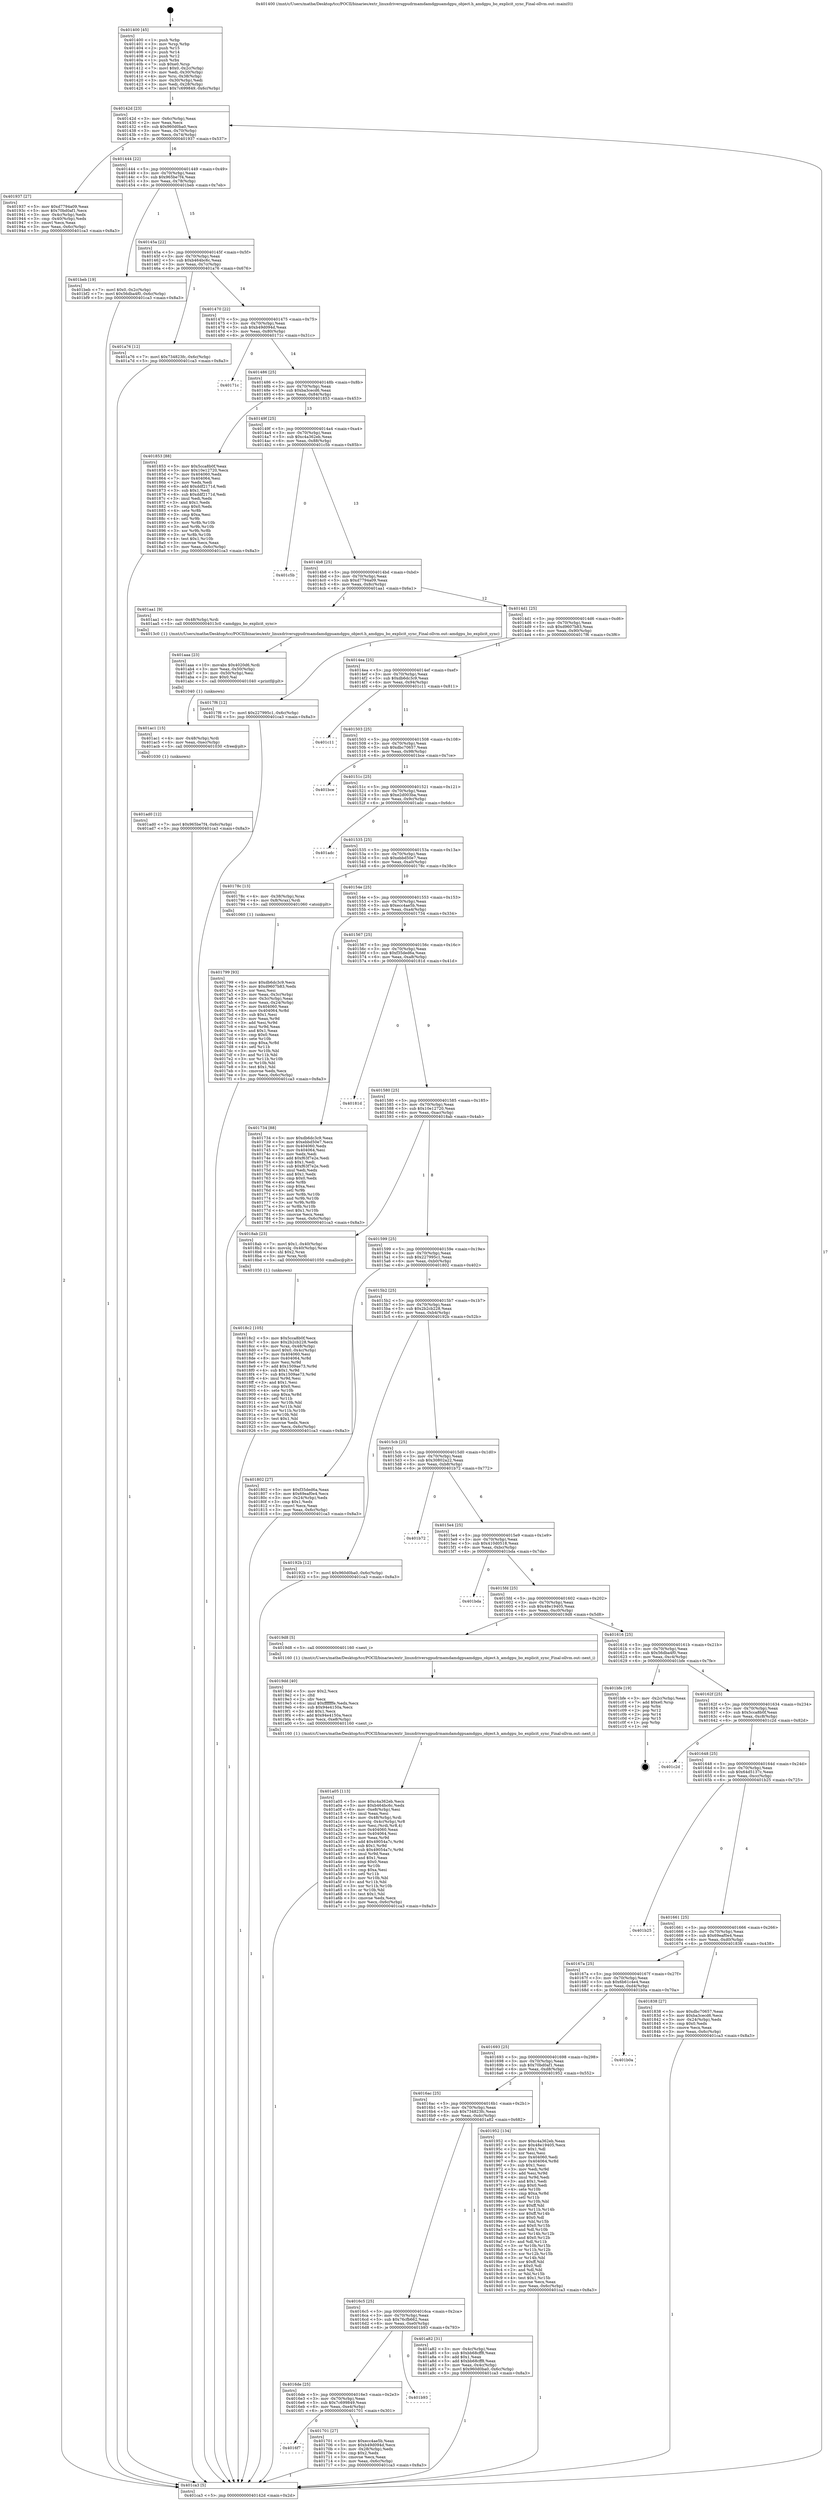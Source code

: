 digraph "0x401400" {
  label = "0x401400 (/mnt/c/Users/mathe/Desktop/tcc/POCII/binaries/extr_linuxdriversgpudrmamdamdgpuamdgpu_object.h_amdgpu_bo_explicit_sync_Final-ollvm.out::main(0))"
  labelloc = "t"
  node[shape=record]

  Entry [label="",width=0.3,height=0.3,shape=circle,fillcolor=black,style=filled]
  "0x40142d" [label="{
     0x40142d [23]\l
     | [instrs]\l
     &nbsp;&nbsp;0x40142d \<+3\>: mov -0x6c(%rbp),%eax\l
     &nbsp;&nbsp;0x401430 \<+2\>: mov %eax,%ecx\l
     &nbsp;&nbsp;0x401432 \<+6\>: sub $0x960d0ba0,%ecx\l
     &nbsp;&nbsp;0x401438 \<+3\>: mov %eax,-0x70(%rbp)\l
     &nbsp;&nbsp;0x40143b \<+3\>: mov %ecx,-0x74(%rbp)\l
     &nbsp;&nbsp;0x40143e \<+6\>: je 0000000000401937 \<main+0x537\>\l
  }"]
  "0x401937" [label="{
     0x401937 [27]\l
     | [instrs]\l
     &nbsp;&nbsp;0x401937 \<+5\>: mov $0xd7794a09,%eax\l
     &nbsp;&nbsp;0x40193c \<+5\>: mov $0x70bd0af1,%ecx\l
     &nbsp;&nbsp;0x401941 \<+3\>: mov -0x4c(%rbp),%edx\l
     &nbsp;&nbsp;0x401944 \<+3\>: cmp -0x40(%rbp),%edx\l
     &nbsp;&nbsp;0x401947 \<+3\>: cmovl %ecx,%eax\l
     &nbsp;&nbsp;0x40194a \<+3\>: mov %eax,-0x6c(%rbp)\l
     &nbsp;&nbsp;0x40194d \<+5\>: jmp 0000000000401ca3 \<main+0x8a3\>\l
  }"]
  "0x401444" [label="{
     0x401444 [22]\l
     | [instrs]\l
     &nbsp;&nbsp;0x401444 \<+5\>: jmp 0000000000401449 \<main+0x49\>\l
     &nbsp;&nbsp;0x401449 \<+3\>: mov -0x70(%rbp),%eax\l
     &nbsp;&nbsp;0x40144c \<+5\>: sub $0x965be7f4,%eax\l
     &nbsp;&nbsp;0x401451 \<+3\>: mov %eax,-0x78(%rbp)\l
     &nbsp;&nbsp;0x401454 \<+6\>: je 0000000000401beb \<main+0x7eb\>\l
  }"]
  Exit [label="",width=0.3,height=0.3,shape=circle,fillcolor=black,style=filled,peripheries=2]
  "0x401beb" [label="{
     0x401beb [19]\l
     | [instrs]\l
     &nbsp;&nbsp;0x401beb \<+7\>: movl $0x0,-0x2c(%rbp)\l
     &nbsp;&nbsp;0x401bf2 \<+7\>: movl $0x56dba4f0,-0x6c(%rbp)\l
     &nbsp;&nbsp;0x401bf9 \<+5\>: jmp 0000000000401ca3 \<main+0x8a3\>\l
  }"]
  "0x40145a" [label="{
     0x40145a [22]\l
     | [instrs]\l
     &nbsp;&nbsp;0x40145a \<+5\>: jmp 000000000040145f \<main+0x5f\>\l
     &nbsp;&nbsp;0x40145f \<+3\>: mov -0x70(%rbp),%eax\l
     &nbsp;&nbsp;0x401462 \<+5\>: sub $0xb464bc6c,%eax\l
     &nbsp;&nbsp;0x401467 \<+3\>: mov %eax,-0x7c(%rbp)\l
     &nbsp;&nbsp;0x40146a \<+6\>: je 0000000000401a76 \<main+0x676\>\l
  }"]
  "0x401ad0" [label="{
     0x401ad0 [12]\l
     | [instrs]\l
     &nbsp;&nbsp;0x401ad0 \<+7\>: movl $0x965be7f4,-0x6c(%rbp)\l
     &nbsp;&nbsp;0x401ad7 \<+5\>: jmp 0000000000401ca3 \<main+0x8a3\>\l
  }"]
  "0x401a76" [label="{
     0x401a76 [12]\l
     | [instrs]\l
     &nbsp;&nbsp;0x401a76 \<+7\>: movl $0x734823fc,-0x6c(%rbp)\l
     &nbsp;&nbsp;0x401a7d \<+5\>: jmp 0000000000401ca3 \<main+0x8a3\>\l
  }"]
  "0x401470" [label="{
     0x401470 [22]\l
     | [instrs]\l
     &nbsp;&nbsp;0x401470 \<+5\>: jmp 0000000000401475 \<main+0x75\>\l
     &nbsp;&nbsp;0x401475 \<+3\>: mov -0x70(%rbp),%eax\l
     &nbsp;&nbsp;0x401478 \<+5\>: sub $0xb49d094d,%eax\l
     &nbsp;&nbsp;0x40147d \<+3\>: mov %eax,-0x80(%rbp)\l
     &nbsp;&nbsp;0x401480 \<+6\>: je 000000000040171c \<main+0x31c\>\l
  }"]
  "0x401ac1" [label="{
     0x401ac1 [15]\l
     | [instrs]\l
     &nbsp;&nbsp;0x401ac1 \<+4\>: mov -0x48(%rbp),%rdi\l
     &nbsp;&nbsp;0x401ac5 \<+6\>: mov %eax,-0xec(%rbp)\l
     &nbsp;&nbsp;0x401acb \<+5\>: call 0000000000401030 \<free@plt\>\l
     | [calls]\l
     &nbsp;&nbsp;0x401030 \{1\} (unknown)\l
  }"]
  "0x40171c" [label="{
     0x40171c\l
  }", style=dashed]
  "0x401486" [label="{
     0x401486 [25]\l
     | [instrs]\l
     &nbsp;&nbsp;0x401486 \<+5\>: jmp 000000000040148b \<main+0x8b\>\l
     &nbsp;&nbsp;0x40148b \<+3\>: mov -0x70(%rbp),%eax\l
     &nbsp;&nbsp;0x40148e \<+5\>: sub $0xba3cecd6,%eax\l
     &nbsp;&nbsp;0x401493 \<+6\>: mov %eax,-0x84(%rbp)\l
     &nbsp;&nbsp;0x401499 \<+6\>: je 0000000000401853 \<main+0x453\>\l
  }"]
  "0x401aaa" [label="{
     0x401aaa [23]\l
     | [instrs]\l
     &nbsp;&nbsp;0x401aaa \<+10\>: movabs $0x4020d6,%rdi\l
     &nbsp;&nbsp;0x401ab4 \<+3\>: mov %eax,-0x50(%rbp)\l
     &nbsp;&nbsp;0x401ab7 \<+3\>: mov -0x50(%rbp),%esi\l
     &nbsp;&nbsp;0x401aba \<+2\>: mov $0x0,%al\l
     &nbsp;&nbsp;0x401abc \<+5\>: call 0000000000401040 \<printf@plt\>\l
     | [calls]\l
     &nbsp;&nbsp;0x401040 \{1\} (unknown)\l
  }"]
  "0x401853" [label="{
     0x401853 [88]\l
     | [instrs]\l
     &nbsp;&nbsp;0x401853 \<+5\>: mov $0x5cca8b0f,%eax\l
     &nbsp;&nbsp;0x401858 \<+5\>: mov $0x10e12720,%ecx\l
     &nbsp;&nbsp;0x40185d \<+7\>: mov 0x404060,%edx\l
     &nbsp;&nbsp;0x401864 \<+7\>: mov 0x404064,%esi\l
     &nbsp;&nbsp;0x40186b \<+2\>: mov %edx,%edi\l
     &nbsp;&nbsp;0x40186d \<+6\>: add $0xddf2171d,%edi\l
     &nbsp;&nbsp;0x401873 \<+3\>: sub $0x1,%edi\l
     &nbsp;&nbsp;0x401876 \<+6\>: sub $0xddf2171d,%edi\l
     &nbsp;&nbsp;0x40187c \<+3\>: imul %edi,%edx\l
     &nbsp;&nbsp;0x40187f \<+3\>: and $0x1,%edx\l
     &nbsp;&nbsp;0x401882 \<+3\>: cmp $0x0,%edx\l
     &nbsp;&nbsp;0x401885 \<+4\>: sete %r8b\l
     &nbsp;&nbsp;0x401889 \<+3\>: cmp $0xa,%esi\l
     &nbsp;&nbsp;0x40188c \<+4\>: setl %r9b\l
     &nbsp;&nbsp;0x401890 \<+3\>: mov %r8b,%r10b\l
     &nbsp;&nbsp;0x401893 \<+3\>: and %r9b,%r10b\l
     &nbsp;&nbsp;0x401896 \<+3\>: xor %r9b,%r8b\l
     &nbsp;&nbsp;0x401899 \<+3\>: or %r8b,%r10b\l
     &nbsp;&nbsp;0x40189c \<+4\>: test $0x1,%r10b\l
     &nbsp;&nbsp;0x4018a0 \<+3\>: cmovne %ecx,%eax\l
     &nbsp;&nbsp;0x4018a3 \<+3\>: mov %eax,-0x6c(%rbp)\l
     &nbsp;&nbsp;0x4018a6 \<+5\>: jmp 0000000000401ca3 \<main+0x8a3\>\l
  }"]
  "0x40149f" [label="{
     0x40149f [25]\l
     | [instrs]\l
     &nbsp;&nbsp;0x40149f \<+5\>: jmp 00000000004014a4 \<main+0xa4\>\l
     &nbsp;&nbsp;0x4014a4 \<+3\>: mov -0x70(%rbp),%eax\l
     &nbsp;&nbsp;0x4014a7 \<+5\>: sub $0xc4a362eb,%eax\l
     &nbsp;&nbsp;0x4014ac \<+6\>: mov %eax,-0x88(%rbp)\l
     &nbsp;&nbsp;0x4014b2 \<+6\>: je 0000000000401c5b \<main+0x85b\>\l
  }"]
  "0x401a05" [label="{
     0x401a05 [113]\l
     | [instrs]\l
     &nbsp;&nbsp;0x401a05 \<+5\>: mov $0xc4a362eb,%ecx\l
     &nbsp;&nbsp;0x401a0a \<+5\>: mov $0xb464bc6c,%edx\l
     &nbsp;&nbsp;0x401a0f \<+6\>: mov -0xe8(%rbp),%esi\l
     &nbsp;&nbsp;0x401a15 \<+3\>: imul %eax,%esi\l
     &nbsp;&nbsp;0x401a18 \<+4\>: mov -0x48(%rbp),%rdi\l
     &nbsp;&nbsp;0x401a1c \<+4\>: movslq -0x4c(%rbp),%r8\l
     &nbsp;&nbsp;0x401a20 \<+4\>: mov %esi,(%rdi,%r8,4)\l
     &nbsp;&nbsp;0x401a24 \<+7\>: mov 0x404060,%eax\l
     &nbsp;&nbsp;0x401a2b \<+7\>: mov 0x404064,%esi\l
     &nbsp;&nbsp;0x401a32 \<+3\>: mov %eax,%r9d\l
     &nbsp;&nbsp;0x401a35 \<+7\>: add $0x49054a7c,%r9d\l
     &nbsp;&nbsp;0x401a3c \<+4\>: sub $0x1,%r9d\l
     &nbsp;&nbsp;0x401a40 \<+7\>: sub $0x49054a7c,%r9d\l
     &nbsp;&nbsp;0x401a47 \<+4\>: imul %r9d,%eax\l
     &nbsp;&nbsp;0x401a4b \<+3\>: and $0x1,%eax\l
     &nbsp;&nbsp;0x401a4e \<+3\>: cmp $0x0,%eax\l
     &nbsp;&nbsp;0x401a51 \<+4\>: sete %r10b\l
     &nbsp;&nbsp;0x401a55 \<+3\>: cmp $0xa,%esi\l
     &nbsp;&nbsp;0x401a58 \<+4\>: setl %r11b\l
     &nbsp;&nbsp;0x401a5c \<+3\>: mov %r10b,%bl\l
     &nbsp;&nbsp;0x401a5f \<+3\>: and %r11b,%bl\l
     &nbsp;&nbsp;0x401a62 \<+3\>: xor %r11b,%r10b\l
     &nbsp;&nbsp;0x401a65 \<+3\>: or %r10b,%bl\l
     &nbsp;&nbsp;0x401a68 \<+3\>: test $0x1,%bl\l
     &nbsp;&nbsp;0x401a6b \<+3\>: cmovne %edx,%ecx\l
     &nbsp;&nbsp;0x401a6e \<+3\>: mov %ecx,-0x6c(%rbp)\l
     &nbsp;&nbsp;0x401a71 \<+5\>: jmp 0000000000401ca3 \<main+0x8a3\>\l
  }"]
  "0x401c5b" [label="{
     0x401c5b\l
  }", style=dashed]
  "0x4014b8" [label="{
     0x4014b8 [25]\l
     | [instrs]\l
     &nbsp;&nbsp;0x4014b8 \<+5\>: jmp 00000000004014bd \<main+0xbd\>\l
     &nbsp;&nbsp;0x4014bd \<+3\>: mov -0x70(%rbp),%eax\l
     &nbsp;&nbsp;0x4014c0 \<+5\>: sub $0xd7794a09,%eax\l
     &nbsp;&nbsp;0x4014c5 \<+6\>: mov %eax,-0x8c(%rbp)\l
     &nbsp;&nbsp;0x4014cb \<+6\>: je 0000000000401aa1 \<main+0x6a1\>\l
  }"]
  "0x4019dd" [label="{
     0x4019dd [40]\l
     | [instrs]\l
     &nbsp;&nbsp;0x4019dd \<+5\>: mov $0x2,%ecx\l
     &nbsp;&nbsp;0x4019e2 \<+1\>: cltd\l
     &nbsp;&nbsp;0x4019e3 \<+2\>: idiv %ecx\l
     &nbsp;&nbsp;0x4019e5 \<+6\>: imul $0xfffffffe,%edx,%ecx\l
     &nbsp;&nbsp;0x4019eb \<+6\>: sub $0x94e4150a,%ecx\l
     &nbsp;&nbsp;0x4019f1 \<+3\>: add $0x1,%ecx\l
     &nbsp;&nbsp;0x4019f4 \<+6\>: add $0x94e4150a,%ecx\l
     &nbsp;&nbsp;0x4019fa \<+6\>: mov %ecx,-0xe8(%rbp)\l
     &nbsp;&nbsp;0x401a00 \<+5\>: call 0000000000401160 \<next_i\>\l
     | [calls]\l
     &nbsp;&nbsp;0x401160 \{1\} (/mnt/c/Users/mathe/Desktop/tcc/POCII/binaries/extr_linuxdriversgpudrmamdamdgpuamdgpu_object.h_amdgpu_bo_explicit_sync_Final-ollvm.out::next_i)\l
  }"]
  "0x401aa1" [label="{
     0x401aa1 [9]\l
     | [instrs]\l
     &nbsp;&nbsp;0x401aa1 \<+4\>: mov -0x48(%rbp),%rdi\l
     &nbsp;&nbsp;0x401aa5 \<+5\>: call 00000000004013c0 \<amdgpu_bo_explicit_sync\>\l
     | [calls]\l
     &nbsp;&nbsp;0x4013c0 \{1\} (/mnt/c/Users/mathe/Desktop/tcc/POCII/binaries/extr_linuxdriversgpudrmamdamdgpuamdgpu_object.h_amdgpu_bo_explicit_sync_Final-ollvm.out::amdgpu_bo_explicit_sync)\l
  }"]
  "0x4014d1" [label="{
     0x4014d1 [25]\l
     | [instrs]\l
     &nbsp;&nbsp;0x4014d1 \<+5\>: jmp 00000000004014d6 \<main+0xd6\>\l
     &nbsp;&nbsp;0x4014d6 \<+3\>: mov -0x70(%rbp),%eax\l
     &nbsp;&nbsp;0x4014d9 \<+5\>: sub $0xd9607b83,%eax\l
     &nbsp;&nbsp;0x4014de \<+6\>: mov %eax,-0x90(%rbp)\l
     &nbsp;&nbsp;0x4014e4 \<+6\>: je 00000000004017f6 \<main+0x3f6\>\l
  }"]
  "0x4018c2" [label="{
     0x4018c2 [105]\l
     | [instrs]\l
     &nbsp;&nbsp;0x4018c2 \<+5\>: mov $0x5cca8b0f,%ecx\l
     &nbsp;&nbsp;0x4018c7 \<+5\>: mov $0x2b2cb228,%edx\l
     &nbsp;&nbsp;0x4018cc \<+4\>: mov %rax,-0x48(%rbp)\l
     &nbsp;&nbsp;0x4018d0 \<+7\>: movl $0x0,-0x4c(%rbp)\l
     &nbsp;&nbsp;0x4018d7 \<+7\>: mov 0x404060,%esi\l
     &nbsp;&nbsp;0x4018de \<+8\>: mov 0x404064,%r8d\l
     &nbsp;&nbsp;0x4018e6 \<+3\>: mov %esi,%r9d\l
     &nbsp;&nbsp;0x4018e9 \<+7\>: add $0x1509ae73,%r9d\l
     &nbsp;&nbsp;0x4018f0 \<+4\>: sub $0x1,%r9d\l
     &nbsp;&nbsp;0x4018f4 \<+7\>: sub $0x1509ae73,%r9d\l
     &nbsp;&nbsp;0x4018fb \<+4\>: imul %r9d,%esi\l
     &nbsp;&nbsp;0x4018ff \<+3\>: and $0x1,%esi\l
     &nbsp;&nbsp;0x401902 \<+3\>: cmp $0x0,%esi\l
     &nbsp;&nbsp;0x401905 \<+4\>: sete %r10b\l
     &nbsp;&nbsp;0x401909 \<+4\>: cmp $0xa,%r8d\l
     &nbsp;&nbsp;0x40190d \<+4\>: setl %r11b\l
     &nbsp;&nbsp;0x401911 \<+3\>: mov %r10b,%bl\l
     &nbsp;&nbsp;0x401914 \<+3\>: and %r11b,%bl\l
     &nbsp;&nbsp;0x401917 \<+3\>: xor %r11b,%r10b\l
     &nbsp;&nbsp;0x40191a \<+3\>: or %r10b,%bl\l
     &nbsp;&nbsp;0x40191d \<+3\>: test $0x1,%bl\l
     &nbsp;&nbsp;0x401920 \<+3\>: cmovne %edx,%ecx\l
     &nbsp;&nbsp;0x401923 \<+3\>: mov %ecx,-0x6c(%rbp)\l
     &nbsp;&nbsp;0x401926 \<+5\>: jmp 0000000000401ca3 \<main+0x8a3\>\l
  }"]
  "0x4017f6" [label="{
     0x4017f6 [12]\l
     | [instrs]\l
     &nbsp;&nbsp;0x4017f6 \<+7\>: movl $0x227995c1,-0x6c(%rbp)\l
     &nbsp;&nbsp;0x4017fd \<+5\>: jmp 0000000000401ca3 \<main+0x8a3\>\l
  }"]
  "0x4014ea" [label="{
     0x4014ea [25]\l
     | [instrs]\l
     &nbsp;&nbsp;0x4014ea \<+5\>: jmp 00000000004014ef \<main+0xef\>\l
     &nbsp;&nbsp;0x4014ef \<+3\>: mov -0x70(%rbp),%eax\l
     &nbsp;&nbsp;0x4014f2 \<+5\>: sub $0xdb6dc3c9,%eax\l
     &nbsp;&nbsp;0x4014f7 \<+6\>: mov %eax,-0x94(%rbp)\l
     &nbsp;&nbsp;0x4014fd \<+6\>: je 0000000000401c11 \<main+0x811\>\l
  }"]
  "0x401799" [label="{
     0x401799 [93]\l
     | [instrs]\l
     &nbsp;&nbsp;0x401799 \<+5\>: mov $0xdb6dc3c9,%ecx\l
     &nbsp;&nbsp;0x40179e \<+5\>: mov $0xd9607b83,%edx\l
     &nbsp;&nbsp;0x4017a3 \<+2\>: xor %esi,%esi\l
     &nbsp;&nbsp;0x4017a5 \<+3\>: mov %eax,-0x3c(%rbp)\l
     &nbsp;&nbsp;0x4017a8 \<+3\>: mov -0x3c(%rbp),%eax\l
     &nbsp;&nbsp;0x4017ab \<+3\>: mov %eax,-0x24(%rbp)\l
     &nbsp;&nbsp;0x4017ae \<+7\>: mov 0x404060,%eax\l
     &nbsp;&nbsp;0x4017b5 \<+8\>: mov 0x404064,%r8d\l
     &nbsp;&nbsp;0x4017bd \<+3\>: sub $0x1,%esi\l
     &nbsp;&nbsp;0x4017c0 \<+3\>: mov %eax,%r9d\l
     &nbsp;&nbsp;0x4017c3 \<+3\>: add %esi,%r9d\l
     &nbsp;&nbsp;0x4017c6 \<+4\>: imul %r9d,%eax\l
     &nbsp;&nbsp;0x4017ca \<+3\>: and $0x1,%eax\l
     &nbsp;&nbsp;0x4017cd \<+3\>: cmp $0x0,%eax\l
     &nbsp;&nbsp;0x4017d0 \<+4\>: sete %r10b\l
     &nbsp;&nbsp;0x4017d4 \<+4\>: cmp $0xa,%r8d\l
     &nbsp;&nbsp;0x4017d8 \<+4\>: setl %r11b\l
     &nbsp;&nbsp;0x4017dc \<+3\>: mov %r10b,%bl\l
     &nbsp;&nbsp;0x4017df \<+3\>: and %r11b,%bl\l
     &nbsp;&nbsp;0x4017e2 \<+3\>: xor %r11b,%r10b\l
     &nbsp;&nbsp;0x4017e5 \<+3\>: or %r10b,%bl\l
     &nbsp;&nbsp;0x4017e8 \<+3\>: test $0x1,%bl\l
     &nbsp;&nbsp;0x4017eb \<+3\>: cmovne %edx,%ecx\l
     &nbsp;&nbsp;0x4017ee \<+3\>: mov %ecx,-0x6c(%rbp)\l
     &nbsp;&nbsp;0x4017f1 \<+5\>: jmp 0000000000401ca3 \<main+0x8a3\>\l
  }"]
  "0x401c11" [label="{
     0x401c11\l
  }", style=dashed]
  "0x401503" [label="{
     0x401503 [25]\l
     | [instrs]\l
     &nbsp;&nbsp;0x401503 \<+5\>: jmp 0000000000401508 \<main+0x108\>\l
     &nbsp;&nbsp;0x401508 \<+3\>: mov -0x70(%rbp),%eax\l
     &nbsp;&nbsp;0x40150b \<+5\>: sub $0xdbc70657,%eax\l
     &nbsp;&nbsp;0x401510 \<+6\>: mov %eax,-0x98(%rbp)\l
     &nbsp;&nbsp;0x401516 \<+6\>: je 0000000000401bce \<main+0x7ce\>\l
  }"]
  "0x401400" [label="{
     0x401400 [45]\l
     | [instrs]\l
     &nbsp;&nbsp;0x401400 \<+1\>: push %rbp\l
     &nbsp;&nbsp;0x401401 \<+3\>: mov %rsp,%rbp\l
     &nbsp;&nbsp;0x401404 \<+2\>: push %r15\l
     &nbsp;&nbsp;0x401406 \<+2\>: push %r14\l
     &nbsp;&nbsp;0x401408 \<+2\>: push %r12\l
     &nbsp;&nbsp;0x40140a \<+1\>: push %rbx\l
     &nbsp;&nbsp;0x40140b \<+7\>: sub $0xe0,%rsp\l
     &nbsp;&nbsp;0x401412 \<+7\>: movl $0x0,-0x2c(%rbp)\l
     &nbsp;&nbsp;0x401419 \<+3\>: mov %edi,-0x30(%rbp)\l
     &nbsp;&nbsp;0x40141c \<+4\>: mov %rsi,-0x38(%rbp)\l
     &nbsp;&nbsp;0x401420 \<+3\>: mov -0x30(%rbp),%edi\l
     &nbsp;&nbsp;0x401423 \<+3\>: mov %edi,-0x28(%rbp)\l
     &nbsp;&nbsp;0x401426 \<+7\>: movl $0x7c699849,-0x6c(%rbp)\l
  }"]
  "0x401bce" [label="{
     0x401bce\l
  }", style=dashed]
  "0x40151c" [label="{
     0x40151c [25]\l
     | [instrs]\l
     &nbsp;&nbsp;0x40151c \<+5\>: jmp 0000000000401521 \<main+0x121\>\l
     &nbsp;&nbsp;0x401521 \<+3\>: mov -0x70(%rbp),%eax\l
     &nbsp;&nbsp;0x401524 \<+5\>: sub $0xe2d003ba,%eax\l
     &nbsp;&nbsp;0x401529 \<+6\>: mov %eax,-0x9c(%rbp)\l
     &nbsp;&nbsp;0x40152f \<+6\>: je 0000000000401adc \<main+0x6dc\>\l
  }"]
  "0x401ca3" [label="{
     0x401ca3 [5]\l
     | [instrs]\l
     &nbsp;&nbsp;0x401ca3 \<+5\>: jmp 000000000040142d \<main+0x2d\>\l
  }"]
  "0x401adc" [label="{
     0x401adc\l
  }", style=dashed]
  "0x401535" [label="{
     0x401535 [25]\l
     | [instrs]\l
     &nbsp;&nbsp;0x401535 \<+5\>: jmp 000000000040153a \<main+0x13a\>\l
     &nbsp;&nbsp;0x40153a \<+3\>: mov -0x70(%rbp),%eax\l
     &nbsp;&nbsp;0x40153d \<+5\>: sub $0xebbd50e7,%eax\l
     &nbsp;&nbsp;0x401542 \<+6\>: mov %eax,-0xa0(%rbp)\l
     &nbsp;&nbsp;0x401548 \<+6\>: je 000000000040178c \<main+0x38c\>\l
  }"]
  "0x4016f7" [label="{
     0x4016f7\l
  }", style=dashed]
  "0x40178c" [label="{
     0x40178c [13]\l
     | [instrs]\l
     &nbsp;&nbsp;0x40178c \<+4\>: mov -0x38(%rbp),%rax\l
     &nbsp;&nbsp;0x401790 \<+4\>: mov 0x8(%rax),%rdi\l
     &nbsp;&nbsp;0x401794 \<+5\>: call 0000000000401060 \<atoi@plt\>\l
     | [calls]\l
     &nbsp;&nbsp;0x401060 \{1\} (unknown)\l
  }"]
  "0x40154e" [label="{
     0x40154e [25]\l
     | [instrs]\l
     &nbsp;&nbsp;0x40154e \<+5\>: jmp 0000000000401553 \<main+0x153\>\l
     &nbsp;&nbsp;0x401553 \<+3\>: mov -0x70(%rbp),%eax\l
     &nbsp;&nbsp;0x401556 \<+5\>: sub $0xecc4ae5b,%eax\l
     &nbsp;&nbsp;0x40155b \<+6\>: mov %eax,-0xa4(%rbp)\l
     &nbsp;&nbsp;0x401561 \<+6\>: je 0000000000401734 \<main+0x334\>\l
  }"]
  "0x401701" [label="{
     0x401701 [27]\l
     | [instrs]\l
     &nbsp;&nbsp;0x401701 \<+5\>: mov $0xecc4ae5b,%eax\l
     &nbsp;&nbsp;0x401706 \<+5\>: mov $0xb49d094d,%ecx\l
     &nbsp;&nbsp;0x40170b \<+3\>: mov -0x28(%rbp),%edx\l
     &nbsp;&nbsp;0x40170e \<+3\>: cmp $0x2,%edx\l
     &nbsp;&nbsp;0x401711 \<+3\>: cmovne %ecx,%eax\l
     &nbsp;&nbsp;0x401714 \<+3\>: mov %eax,-0x6c(%rbp)\l
     &nbsp;&nbsp;0x401717 \<+5\>: jmp 0000000000401ca3 \<main+0x8a3\>\l
  }"]
  "0x401734" [label="{
     0x401734 [88]\l
     | [instrs]\l
     &nbsp;&nbsp;0x401734 \<+5\>: mov $0xdb6dc3c9,%eax\l
     &nbsp;&nbsp;0x401739 \<+5\>: mov $0xebbd50e7,%ecx\l
     &nbsp;&nbsp;0x40173e \<+7\>: mov 0x404060,%edx\l
     &nbsp;&nbsp;0x401745 \<+7\>: mov 0x404064,%esi\l
     &nbsp;&nbsp;0x40174c \<+2\>: mov %edx,%edi\l
     &nbsp;&nbsp;0x40174e \<+6\>: add $0xf63f7e2e,%edi\l
     &nbsp;&nbsp;0x401754 \<+3\>: sub $0x1,%edi\l
     &nbsp;&nbsp;0x401757 \<+6\>: sub $0xf63f7e2e,%edi\l
     &nbsp;&nbsp;0x40175d \<+3\>: imul %edi,%edx\l
     &nbsp;&nbsp;0x401760 \<+3\>: and $0x1,%edx\l
     &nbsp;&nbsp;0x401763 \<+3\>: cmp $0x0,%edx\l
     &nbsp;&nbsp;0x401766 \<+4\>: sete %r8b\l
     &nbsp;&nbsp;0x40176a \<+3\>: cmp $0xa,%esi\l
     &nbsp;&nbsp;0x40176d \<+4\>: setl %r9b\l
     &nbsp;&nbsp;0x401771 \<+3\>: mov %r8b,%r10b\l
     &nbsp;&nbsp;0x401774 \<+3\>: and %r9b,%r10b\l
     &nbsp;&nbsp;0x401777 \<+3\>: xor %r9b,%r8b\l
     &nbsp;&nbsp;0x40177a \<+3\>: or %r8b,%r10b\l
     &nbsp;&nbsp;0x40177d \<+4\>: test $0x1,%r10b\l
     &nbsp;&nbsp;0x401781 \<+3\>: cmovne %ecx,%eax\l
     &nbsp;&nbsp;0x401784 \<+3\>: mov %eax,-0x6c(%rbp)\l
     &nbsp;&nbsp;0x401787 \<+5\>: jmp 0000000000401ca3 \<main+0x8a3\>\l
  }"]
  "0x401567" [label="{
     0x401567 [25]\l
     | [instrs]\l
     &nbsp;&nbsp;0x401567 \<+5\>: jmp 000000000040156c \<main+0x16c\>\l
     &nbsp;&nbsp;0x40156c \<+3\>: mov -0x70(%rbp),%eax\l
     &nbsp;&nbsp;0x40156f \<+5\>: sub $0xf35ded6a,%eax\l
     &nbsp;&nbsp;0x401574 \<+6\>: mov %eax,-0xa8(%rbp)\l
     &nbsp;&nbsp;0x40157a \<+6\>: je 000000000040181d \<main+0x41d\>\l
  }"]
  "0x4016de" [label="{
     0x4016de [25]\l
     | [instrs]\l
     &nbsp;&nbsp;0x4016de \<+5\>: jmp 00000000004016e3 \<main+0x2e3\>\l
     &nbsp;&nbsp;0x4016e3 \<+3\>: mov -0x70(%rbp),%eax\l
     &nbsp;&nbsp;0x4016e6 \<+5\>: sub $0x7c699849,%eax\l
     &nbsp;&nbsp;0x4016eb \<+6\>: mov %eax,-0xe4(%rbp)\l
     &nbsp;&nbsp;0x4016f1 \<+6\>: je 0000000000401701 \<main+0x301\>\l
  }"]
  "0x40181d" [label="{
     0x40181d\l
  }", style=dashed]
  "0x401580" [label="{
     0x401580 [25]\l
     | [instrs]\l
     &nbsp;&nbsp;0x401580 \<+5\>: jmp 0000000000401585 \<main+0x185\>\l
     &nbsp;&nbsp;0x401585 \<+3\>: mov -0x70(%rbp),%eax\l
     &nbsp;&nbsp;0x401588 \<+5\>: sub $0x10e12720,%eax\l
     &nbsp;&nbsp;0x40158d \<+6\>: mov %eax,-0xac(%rbp)\l
     &nbsp;&nbsp;0x401593 \<+6\>: je 00000000004018ab \<main+0x4ab\>\l
  }"]
  "0x401b93" [label="{
     0x401b93\l
  }", style=dashed]
  "0x4018ab" [label="{
     0x4018ab [23]\l
     | [instrs]\l
     &nbsp;&nbsp;0x4018ab \<+7\>: movl $0x1,-0x40(%rbp)\l
     &nbsp;&nbsp;0x4018b2 \<+4\>: movslq -0x40(%rbp),%rax\l
     &nbsp;&nbsp;0x4018b6 \<+4\>: shl $0x2,%rax\l
     &nbsp;&nbsp;0x4018ba \<+3\>: mov %rax,%rdi\l
     &nbsp;&nbsp;0x4018bd \<+5\>: call 0000000000401050 \<malloc@plt\>\l
     | [calls]\l
     &nbsp;&nbsp;0x401050 \{1\} (unknown)\l
  }"]
  "0x401599" [label="{
     0x401599 [25]\l
     | [instrs]\l
     &nbsp;&nbsp;0x401599 \<+5\>: jmp 000000000040159e \<main+0x19e\>\l
     &nbsp;&nbsp;0x40159e \<+3\>: mov -0x70(%rbp),%eax\l
     &nbsp;&nbsp;0x4015a1 \<+5\>: sub $0x227995c1,%eax\l
     &nbsp;&nbsp;0x4015a6 \<+6\>: mov %eax,-0xb0(%rbp)\l
     &nbsp;&nbsp;0x4015ac \<+6\>: je 0000000000401802 \<main+0x402\>\l
  }"]
  "0x4016c5" [label="{
     0x4016c5 [25]\l
     | [instrs]\l
     &nbsp;&nbsp;0x4016c5 \<+5\>: jmp 00000000004016ca \<main+0x2ca\>\l
     &nbsp;&nbsp;0x4016ca \<+3\>: mov -0x70(%rbp),%eax\l
     &nbsp;&nbsp;0x4016cd \<+5\>: sub $0x76cfb662,%eax\l
     &nbsp;&nbsp;0x4016d2 \<+6\>: mov %eax,-0xe0(%rbp)\l
     &nbsp;&nbsp;0x4016d8 \<+6\>: je 0000000000401b93 \<main+0x793\>\l
  }"]
  "0x401802" [label="{
     0x401802 [27]\l
     | [instrs]\l
     &nbsp;&nbsp;0x401802 \<+5\>: mov $0xf35ded6a,%eax\l
     &nbsp;&nbsp;0x401807 \<+5\>: mov $0x69eaf0e4,%ecx\l
     &nbsp;&nbsp;0x40180c \<+3\>: mov -0x24(%rbp),%edx\l
     &nbsp;&nbsp;0x40180f \<+3\>: cmp $0x1,%edx\l
     &nbsp;&nbsp;0x401812 \<+3\>: cmovl %ecx,%eax\l
     &nbsp;&nbsp;0x401815 \<+3\>: mov %eax,-0x6c(%rbp)\l
     &nbsp;&nbsp;0x401818 \<+5\>: jmp 0000000000401ca3 \<main+0x8a3\>\l
  }"]
  "0x4015b2" [label="{
     0x4015b2 [25]\l
     | [instrs]\l
     &nbsp;&nbsp;0x4015b2 \<+5\>: jmp 00000000004015b7 \<main+0x1b7\>\l
     &nbsp;&nbsp;0x4015b7 \<+3\>: mov -0x70(%rbp),%eax\l
     &nbsp;&nbsp;0x4015ba \<+5\>: sub $0x2b2cb228,%eax\l
     &nbsp;&nbsp;0x4015bf \<+6\>: mov %eax,-0xb4(%rbp)\l
     &nbsp;&nbsp;0x4015c5 \<+6\>: je 000000000040192b \<main+0x52b\>\l
  }"]
  "0x401a82" [label="{
     0x401a82 [31]\l
     | [instrs]\l
     &nbsp;&nbsp;0x401a82 \<+3\>: mov -0x4c(%rbp),%eax\l
     &nbsp;&nbsp;0x401a85 \<+5\>: sub $0xbb68cff8,%eax\l
     &nbsp;&nbsp;0x401a8a \<+3\>: add $0x1,%eax\l
     &nbsp;&nbsp;0x401a8d \<+5\>: add $0xbb68cff8,%eax\l
     &nbsp;&nbsp;0x401a92 \<+3\>: mov %eax,-0x4c(%rbp)\l
     &nbsp;&nbsp;0x401a95 \<+7\>: movl $0x960d0ba0,-0x6c(%rbp)\l
     &nbsp;&nbsp;0x401a9c \<+5\>: jmp 0000000000401ca3 \<main+0x8a3\>\l
  }"]
  "0x40192b" [label="{
     0x40192b [12]\l
     | [instrs]\l
     &nbsp;&nbsp;0x40192b \<+7\>: movl $0x960d0ba0,-0x6c(%rbp)\l
     &nbsp;&nbsp;0x401932 \<+5\>: jmp 0000000000401ca3 \<main+0x8a3\>\l
  }"]
  "0x4015cb" [label="{
     0x4015cb [25]\l
     | [instrs]\l
     &nbsp;&nbsp;0x4015cb \<+5\>: jmp 00000000004015d0 \<main+0x1d0\>\l
     &nbsp;&nbsp;0x4015d0 \<+3\>: mov -0x70(%rbp),%eax\l
     &nbsp;&nbsp;0x4015d3 \<+5\>: sub $0x30802a22,%eax\l
     &nbsp;&nbsp;0x4015d8 \<+6\>: mov %eax,-0xb8(%rbp)\l
     &nbsp;&nbsp;0x4015de \<+6\>: je 0000000000401b72 \<main+0x772\>\l
  }"]
  "0x4016ac" [label="{
     0x4016ac [25]\l
     | [instrs]\l
     &nbsp;&nbsp;0x4016ac \<+5\>: jmp 00000000004016b1 \<main+0x2b1\>\l
     &nbsp;&nbsp;0x4016b1 \<+3\>: mov -0x70(%rbp),%eax\l
     &nbsp;&nbsp;0x4016b4 \<+5\>: sub $0x734823fc,%eax\l
     &nbsp;&nbsp;0x4016b9 \<+6\>: mov %eax,-0xdc(%rbp)\l
     &nbsp;&nbsp;0x4016bf \<+6\>: je 0000000000401a82 \<main+0x682\>\l
  }"]
  "0x401b72" [label="{
     0x401b72\l
  }", style=dashed]
  "0x4015e4" [label="{
     0x4015e4 [25]\l
     | [instrs]\l
     &nbsp;&nbsp;0x4015e4 \<+5\>: jmp 00000000004015e9 \<main+0x1e9\>\l
     &nbsp;&nbsp;0x4015e9 \<+3\>: mov -0x70(%rbp),%eax\l
     &nbsp;&nbsp;0x4015ec \<+5\>: sub $0x410d0518,%eax\l
     &nbsp;&nbsp;0x4015f1 \<+6\>: mov %eax,-0xbc(%rbp)\l
     &nbsp;&nbsp;0x4015f7 \<+6\>: je 0000000000401bda \<main+0x7da\>\l
  }"]
  "0x401952" [label="{
     0x401952 [134]\l
     | [instrs]\l
     &nbsp;&nbsp;0x401952 \<+5\>: mov $0xc4a362eb,%eax\l
     &nbsp;&nbsp;0x401957 \<+5\>: mov $0x48e19405,%ecx\l
     &nbsp;&nbsp;0x40195c \<+2\>: mov $0x1,%dl\l
     &nbsp;&nbsp;0x40195e \<+2\>: xor %esi,%esi\l
     &nbsp;&nbsp;0x401960 \<+7\>: mov 0x404060,%edi\l
     &nbsp;&nbsp;0x401967 \<+8\>: mov 0x404064,%r8d\l
     &nbsp;&nbsp;0x40196f \<+3\>: sub $0x1,%esi\l
     &nbsp;&nbsp;0x401972 \<+3\>: mov %edi,%r9d\l
     &nbsp;&nbsp;0x401975 \<+3\>: add %esi,%r9d\l
     &nbsp;&nbsp;0x401978 \<+4\>: imul %r9d,%edi\l
     &nbsp;&nbsp;0x40197c \<+3\>: and $0x1,%edi\l
     &nbsp;&nbsp;0x40197f \<+3\>: cmp $0x0,%edi\l
     &nbsp;&nbsp;0x401982 \<+4\>: sete %r10b\l
     &nbsp;&nbsp;0x401986 \<+4\>: cmp $0xa,%r8d\l
     &nbsp;&nbsp;0x40198a \<+4\>: setl %r11b\l
     &nbsp;&nbsp;0x40198e \<+3\>: mov %r10b,%bl\l
     &nbsp;&nbsp;0x401991 \<+3\>: xor $0xff,%bl\l
     &nbsp;&nbsp;0x401994 \<+3\>: mov %r11b,%r14b\l
     &nbsp;&nbsp;0x401997 \<+4\>: xor $0xff,%r14b\l
     &nbsp;&nbsp;0x40199b \<+3\>: xor $0x0,%dl\l
     &nbsp;&nbsp;0x40199e \<+3\>: mov %bl,%r15b\l
     &nbsp;&nbsp;0x4019a1 \<+4\>: and $0x0,%r15b\l
     &nbsp;&nbsp;0x4019a5 \<+3\>: and %dl,%r10b\l
     &nbsp;&nbsp;0x4019a8 \<+3\>: mov %r14b,%r12b\l
     &nbsp;&nbsp;0x4019ab \<+4\>: and $0x0,%r12b\l
     &nbsp;&nbsp;0x4019af \<+3\>: and %dl,%r11b\l
     &nbsp;&nbsp;0x4019b2 \<+3\>: or %r10b,%r15b\l
     &nbsp;&nbsp;0x4019b5 \<+3\>: or %r11b,%r12b\l
     &nbsp;&nbsp;0x4019b8 \<+3\>: xor %r12b,%r15b\l
     &nbsp;&nbsp;0x4019bb \<+3\>: or %r14b,%bl\l
     &nbsp;&nbsp;0x4019be \<+3\>: xor $0xff,%bl\l
     &nbsp;&nbsp;0x4019c1 \<+3\>: or $0x0,%dl\l
     &nbsp;&nbsp;0x4019c4 \<+2\>: and %dl,%bl\l
     &nbsp;&nbsp;0x4019c6 \<+3\>: or %bl,%r15b\l
     &nbsp;&nbsp;0x4019c9 \<+4\>: test $0x1,%r15b\l
     &nbsp;&nbsp;0x4019cd \<+3\>: cmovne %ecx,%eax\l
     &nbsp;&nbsp;0x4019d0 \<+3\>: mov %eax,-0x6c(%rbp)\l
     &nbsp;&nbsp;0x4019d3 \<+5\>: jmp 0000000000401ca3 \<main+0x8a3\>\l
  }"]
  "0x401bda" [label="{
     0x401bda\l
  }", style=dashed]
  "0x4015fd" [label="{
     0x4015fd [25]\l
     | [instrs]\l
     &nbsp;&nbsp;0x4015fd \<+5\>: jmp 0000000000401602 \<main+0x202\>\l
     &nbsp;&nbsp;0x401602 \<+3\>: mov -0x70(%rbp),%eax\l
     &nbsp;&nbsp;0x401605 \<+5\>: sub $0x48e19405,%eax\l
     &nbsp;&nbsp;0x40160a \<+6\>: mov %eax,-0xc0(%rbp)\l
     &nbsp;&nbsp;0x401610 \<+6\>: je 00000000004019d8 \<main+0x5d8\>\l
  }"]
  "0x401693" [label="{
     0x401693 [25]\l
     | [instrs]\l
     &nbsp;&nbsp;0x401693 \<+5\>: jmp 0000000000401698 \<main+0x298\>\l
     &nbsp;&nbsp;0x401698 \<+3\>: mov -0x70(%rbp),%eax\l
     &nbsp;&nbsp;0x40169b \<+5\>: sub $0x70bd0af1,%eax\l
     &nbsp;&nbsp;0x4016a0 \<+6\>: mov %eax,-0xd8(%rbp)\l
     &nbsp;&nbsp;0x4016a6 \<+6\>: je 0000000000401952 \<main+0x552\>\l
  }"]
  "0x4019d8" [label="{
     0x4019d8 [5]\l
     | [instrs]\l
     &nbsp;&nbsp;0x4019d8 \<+5\>: call 0000000000401160 \<next_i\>\l
     | [calls]\l
     &nbsp;&nbsp;0x401160 \{1\} (/mnt/c/Users/mathe/Desktop/tcc/POCII/binaries/extr_linuxdriversgpudrmamdamdgpuamdgpu_object.h_amdgpu_bo_explicit_sync_Final-ollvm.out::next_i)\l
  }"]
  "0x401616" [label="{
     0x401616 [25]\l
     | [instrs]\l
     &nbsp;&nbsp;0x401616 \<+5\>: jmp 000000000040161b \<main+0x21b\>\l
     &nbsp;&nbsp;0x40161b \<+3\>: mov -0x70(%rbp),%eax\l
     &nbsp;&nbsp;0x40161e \<+5\>: sub $0x56dba4f0,%eax\l
     &nbsp;&nbsp;0x401623 \<+6\>: mov %eax,-0xc4(%rbp)\l
     &nbsp;&nbsp;0x401629 \<+6\>: je 0000000000401bfe \<main+0x7fe\>\l
  }"]
  "0x401b0a" [label="{
     0x401b0a\l
  }", style=dashed]
  "0x401bfe" [label="{
     0x401bfe [19]\l
     | [instrs]\l
     &nbsp;&nbsp;0x401bfe \<+3\>: mov -0x2c(%rbp),%eax\l
     &nbsp;&nbsp;0x401c01 \<+7\>: add $0xe0,%rsp\l
     &nbsp;&nbsp;0x401c08 \<+1\>: pop %rbx\l
     &nbsp;&nbsp;0x401c09 \<+2\>: pop %r12\l
     &nbsp;&nbsp;0x401c0b \<+2\>: pop %r14\l
     &nbsp;&nbsp;0x401c0d \<+2\>: pop %r15\l
     &nbsp;&nbsp;0x401c0f \<+1\>: pop %rbp\l
     &nbsp;&nbsp;0x401c10 \<+1\>: ret\l
  }"]
  "0x40162f" [label="{
     0x40162f [25]\l
     | [instrs]\l
     &nbsp;&nbsp;0x40162f \<+5\>: jmp 0000000000401634 \<main+0x234\>\l
     &nbsp;&nbsp;0x401634 \<+3\>: mov -0x70(%rbp),%eax\l
     &nbsp;&nbsp;0x401637 \<+5\>: sub $0x5cca8b0f,%eax\l
     &nbsp;&nbsp;0x40163c \<+6\>: mov %eax,-0xc8(%rbp)\l
     &nbsp;&nbsp;0x401642 \<+6\>: je 0000000000401c2d \<main+0x82d\>\l
  }"]
  "0x40167a" [label="{
     0x40167a [25]\l
     | [instrs]\l
     &nbsp;&nbsp;0x40167a \<+5\>: jmp 000000000040167f \<main+0x27f\>\l
     &nbsp;&nbsp;0x40167f \<+3\>: mov -0x70(%rbp),%eax\l
     &nbsp;&nbsp;0x401682 \<+5\>: sub $0x6b61c4e4,%eax\l
     &nbsp;&nbsp;0x401687 \<+6\>: mov %eax,-0xd4(%rbp)\l
     &nbsp;&nbsp;0x40168d \<+6\>: je 0000000000401b0a \<main+0x70a\>\l
  }"]
  "0x401c2d" [label="{
     0x401c2d\l
  }", style=dashed]
  "0x401648" [label="{
     0x401648 [25]\l
     | [instrs]\l
     &nbsp;&nbsp;0x401648 \<+5\>: jmp 000000000040164d \<main+0x24d\>\l
     &nbsp;&nbsp;0x40164d \<+3\>: mov -0x70(%rbp),%eax\l
     &nbsp;&nbsp;0x401650 \<+5\>: sub $0x64d5137c,%eax\l
     &nbsp;&nbsp;0x401655 \<+6\>: mov %eax,-0xcc(%rbp)\l
     &nbsp;&nbsp;0x40165b \<+6\>: je 0000000000401b25 \<main+0x725\>\l
  }"]
  "0x401838" [label="{
     0x401838 [27]\l
     | [instrs]\l
     &nbsp;&nbsp;0x401838 \<+5\>: mov $0xdbc70657,%eax\l
     &nbsp;&nbsp;0x40183d \<+5\>: mov $0xba3cecd6,%ecx\l
     &nbsp;&nbsp;0x401842 \<+3\>: mov -0x24(%rbp),%edx\l
     &nbsp;&nbsp;0x401845 \<+3\>: cmp $0x0,%edx\l
     &nbsp;&nbsp;0x401848 \<+3\>: cmove %ecx,%eax\l
     &nbsp;&nbsp;0x40184b \<+3\>: mov %eax,-0x6c(%rbp)\l
     &nbsp;&nbsp;0x40184e \<+5\>: jmp 0000000000401ca3 \<main+0x8a3\>\l
  }"]
  "0x401b25" [label="{
     0x401b25\l
  }", style=dashed]
  "0x401661" [label="{
     0x401661 [25]\l
     | [instrs]\l
     &nbsp;&nbsp;0x401661 \<+5\>: jmp 0000000000401666 \<main+0x266\>\l
     &nbsp;&nbsp;0x401666 \<+3\>: mov -0x70(%rbp),%eax\l
     &nbsp;&nbsp;0x401669 \<+5\>: sub $0x69eaf0e4,%eax\l
     &nbsp;&nbsp;0x40166e \<+6\>: mov %eax,-0xd0(%rbp)\l
     &nbsp;&nbsp;0x401674 \<+6\>: je 0000000000401838 \<main+0x438\>\l
  }"]
  Entry -> "0x401400" [label=" 1"]
  "0x40142d" -> "0x401937" [label=" 2"]
  "0x40142d" -> "0x401444" [label=" 16"]
  "0x401bfe" -> Exit [label=" 1"]
  "0x401444" -> "0x401beb" [label=" 1"]
  "0x401444" -> "0x40145a" [label=" 15"]
  "0x401beb" -> "0x401ca3" [label=" 1"]
  "0x40145a" -> "0x401a76" [label=" 1"]
  "0x40145a" -> "0x401470" [label=" 14"]
  "0x401ad0" -> "0x401ca3" [label=" 1"]
  "0x401470" -> "0x40171c" [label=" 0"]
  "0x401470" -> "0x401486" [label=" 14"]
  "0x401ac1" -> "0x401ad0" [label=" 1"]
  "0x401486" -> "0x401853" [label=" 1"]
  "0x401486" -> "0x40149f" [label=" 13"]
  "0x401aaa" -> "0x401ac1" [label=" 1"]
  "0x40149f" -> "0x401c5b" [label=" 0"]
  "0x40149f" -> "0x4014b8" [label=" 13"]
  "0x401aa1" -> "0x401aaa" [label=" 1"]
  "0x4014b8" -> "0x401aa1" [label=" 1"]
  "0x4014b8" -> "0x4014d1" [label=" 12"]
  "0x401a82" -> "0x401ca3" [label=" 1"]
  "0x4014d1" -> "0x4017f6" [label=" 1"]
  "0x4014d1" -> "0x4014ea" [label=" 11"]
  "0x401a76" -> "0x401ca3" [label=" 1"]
  "0x4014ea" -> "0x401c11" [label=" 0"]
  "0x4014ea" -> "0x401503" [label=" 11"]
  "0x401a05" -> "0x401ca3" [label=" 1"]
  "0x401503" -> "0x401bce" [label=" 0"]
  "0x401503" -> "0x40151c" [label=" 11"]
  "0x4019dd" -> "0x401a05" [label=" 1"]
  "0x40151c" -> "0x401adc" [label=" 0"]
  "0x40151c" -> "0x401535" [label=" 11"]
  "0x4019d8" -> "0x4019dd" [label=" 1"]
  "0x401535" -> "0x40178c" [label=" 1"]
  "0x401535" -> "0x40154e" [label=" 10"]
  "0x401952" -> "0x401ca3" [label=" 1"]
  "0x40154e" -> "0x401734" [label=" 1"]
  "0x40154e" -> "0x401567" [label=" 9"]
  "0x401937" -> "0x401ca3" [label=" 2"]
  "0x401567" -> "0x40181d" [label=" 0"]
  "0x401567" -> "0x401580" [label=" 9"]
  "0x4018c2" -> "0x401ca3" [label=" 1"]
  "0x401580" -> "0x4018ab" [label=" 1"]
  "0x401580" -> "0x401599" [label=" 8"]
  "0x4018ab" -> "0x4018c2" [label=" 1"]
  "0x401599" -> "0x401802" [label=" 1"]
  "0x401599" -> "0x4015b2" [label=" 7"]
  "0x401838" -> "0x401ca3" [label=" 1"]
  "0x4015b2" -> "0x40192b" [label=" 1"]
  "0x4015b2" -> "0x4015cb" [label=" 6"]
  "0x401802" -> "0x401ca3" [label=" 1"]
  "0x4015cb" -> "0x401b72" [label=" 0"]
  "0x4015cb" -> "0x4015e4" [label=" 6"]
  "0x401799" -> "0x401ca3" [label=" 1"]
  "0x4015e4" -> "0x401bda" [label=" 0"]
  "0x4015e4" -> "0x4015fd" [label=" 6"]
  "0x40178c" -> "0x401799" [label=" 1"]
  "0x4015fd" -> "0x4019d8" [label=" 1"]
  "0x4015fd" -> "0x401616" [label=" 5"]
  "0x401ca3" -> "0x40142d" [label=" 17"]
  "0x401616" -> "0x401bfe" [label=" 1"]
  "0x401616" -> "0x40162f" [label=" 4"]
  "0x401400" -> "0x40142d" [label=" 1"]
  "0x40162f" -> "0x401c2d" [label=" 0"]
  "0x40162f" -> "0x401648" [label=" 4"]
  "0x4016de" -> "0x4016f7" [label=" 0"]
  "0x401648" -> "0x401b25" [label=" 0"]
  "0x401648" -> "0x401661" [label=" 4"]
  "0x4016de" -> "0x401701" [label=" 1"]
  "0x401661" -> "0x401838" [label=" 1"]
  "0x401661" -> "0x40167a" [label=" 3"]
  "0x401701" -> "0x401ca3" [label=" 1"]
  "0x40167a" -> "0x401b0a" [label=" 0"]
  "0x40167a" -> "0x401693" [label=" 3"]
  "0x401734" -> "0x401ca3" [label=" 1"]
  "0x401693" -> "0x401952" [label=" 1"]
  "0x401693" -> "0x4016ac" [label=" 2"]
  "0x4017f6" -> "0x401ca3" [label=" 1"]
  "0x4016ac" -> "0x401a82" [label=" 1"]
  "0x4016ac" -> "0x4016c5" [label=" 1"]
  "0x401853" -> "0x401ca3" [label=" 1"]
  "0x4016c5" -> "0x401b93" [label=" 0"]
  "0x4016c5" -> "0x4016de" [label=" 1"]
  "0x40192b" -> "0x401ca3" [label=" 1"]
}
